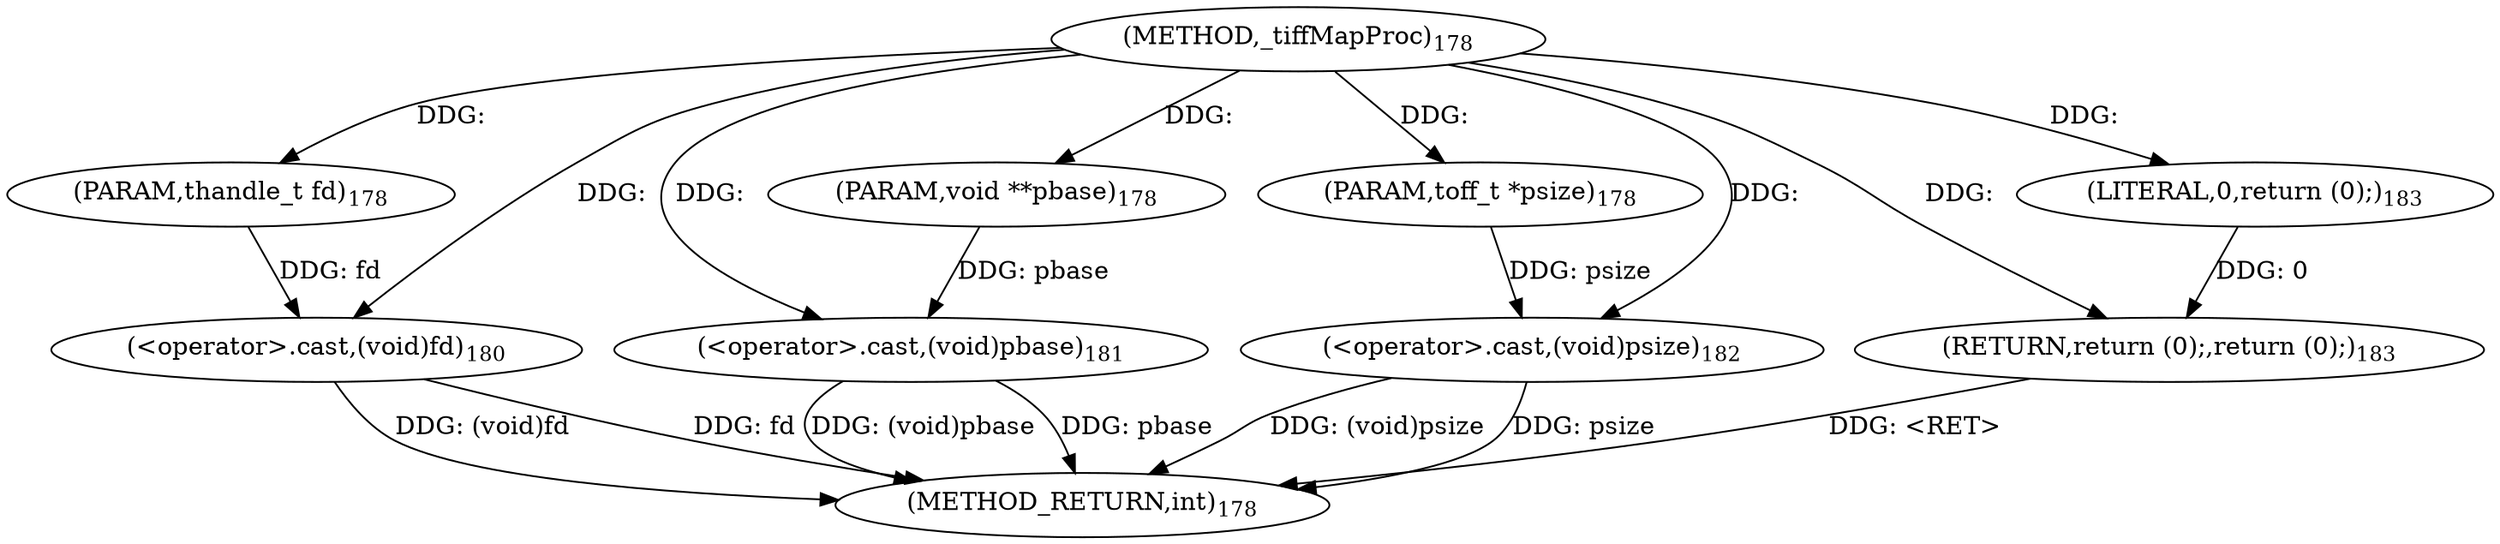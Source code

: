 digraph "_tiffMapProc" {  
"33874" [label = <(METHOD,_tiffMapProc)<SUB>178</SUB>> ]
"33890" [label = <(METHOD_RETURN,int)<SUB>178</SUB>> ]
"33875" [label = <(PARAM,thandle_t fd)<SUB>178</SUB>> ]
"33876" [label = <(PARAM,void **pbase)<SUB>178</SUB>> ]
"33877" [label = <(PARAM,toff_t *psize)<SUB>178</SUB>> ]
"33879" [label = <(&lt;operator&gt;.cast,(void)fd)<SUB>180</SUB>> ]
"33882" [label = <(&lt;operator&gt;.cast,(void)pbase)<SUB>181</SUB>> ]
"33885" [label = <(&lt;operator&gt;.cast,(void)psize)<SUB>182</SUB>> ]
"33888" [label = <(RETURN,return (0);,return (0);)<SUB>183</SUB>> ]
"33889" [label = <(LITERAL,0,return (0);)<SUB>183</SUB>> ]
  "33888" -> "33890"  [ label = "DDG: &lt;RET&gt;"] 
  "33879" -> "33890"  [ label = "DDG: fd"] 
  "33879" -> "33890"  [ label = "DDG: (void)fd"] 
  "33882" -> "33890"  [ label = "DDG: pbase"] 
  "33882" -> "33890"  [ label = "DDG: (void)pbase"] 
  "33885" -> "33890"  [ label = "DDG: psize"] 
  "33885" -> "33890"  [ label = "DDG: (void)psize"] 
  "33874" -> "33875"  [ label = "DDG: "] 
  "33874" -> "33876"  [ label = "DDG: "] 
  "33874" -> "33877"  [ label = "DDG: "] 
  "33875" -> "33879"  [ label = "DDG: fd"] 
  "33874" -> "33879"  [ label = "DDG: "] 
  "33876" -> "33882"  [ label = "DDG: pbase"] 
  "33874" -> "33882"  [ label = "DDG: "] 
  "33877" -> "33885"  [ label = "DDG: psize"] 
  "33874" -> "33885"  [ label = "DDG: "] 
  "33889" -> "33888"  [ label = "DDG: 0"] 
  "33874" -> "33888"  [ label = "DDG: "] 
  "33874" -> "33889"  [ label = "DDG: "] 
}

